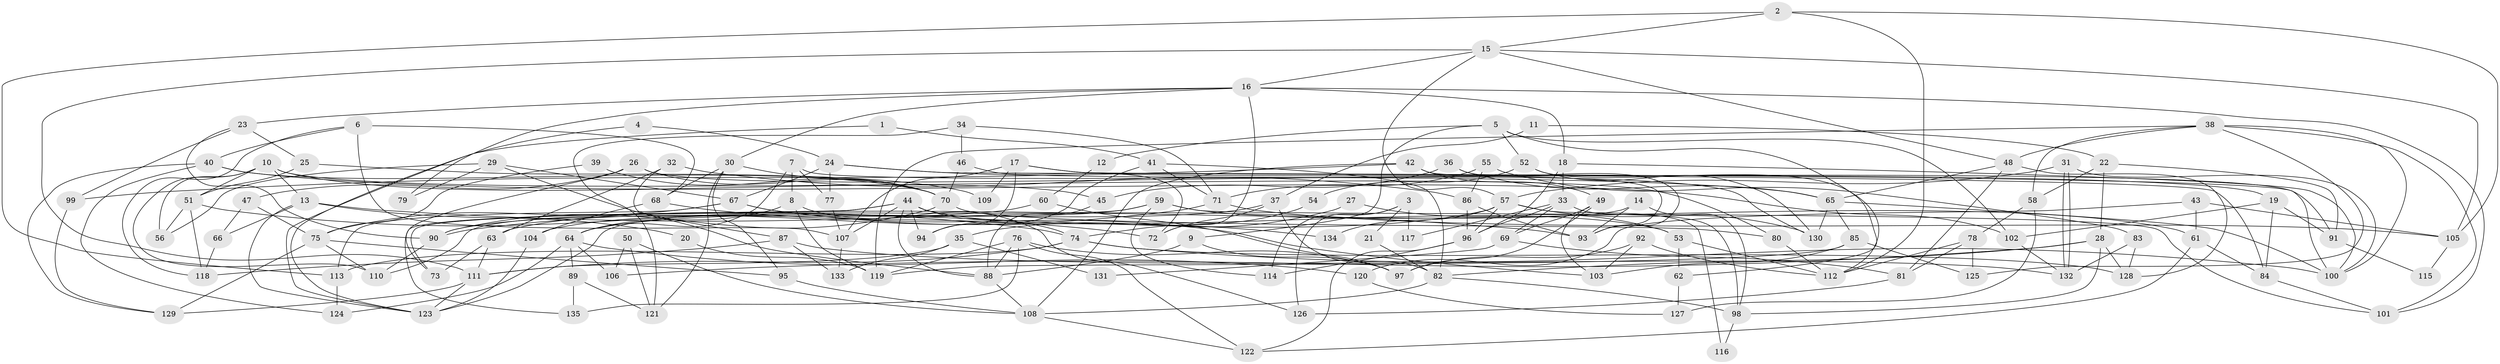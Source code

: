 // Generated by graph-tools (version 1.1) at 2025/15/03/09/25 04:15:06]
// undirected, 135 vertices, 270 edges
graph export_dot {
graph [start="1"]
  node [color=gray90,style=filled];
  1;
  2;
  3;
  4;
  5;
  6;
  7;
  8;
  9;
  10;
  11;
  12;
  13;
  14;
  15;
  16;
  17;
  18;
  19;
  20;
  21;
  22;
  23;
  24;
  25;
  26;
  27;
  28;
  29;
  30;
  31;
  32;
  33;
  34;
  35;
  36;
  37;
  38;
  39;
  40;
  41;
  42;
  43;
  44;
  45;
  46;
  47;
  48;
  49;
  50;
  51;
  52;
  53;
  54;
  55;
  56;
  57;
  58;
  59;
  60;
  61;
  62;
  63;
  64;
  65;
  66;
  67;
  68;
  69;
  70;
  71;
  72;
  73;
  74;
  75;
  76;
  77;
  78;
  79;
  80;
  81;
  82;
  83;
  84;
  85;
  86;
  87;
  88;
  89;
  90;
  91;
  92;
  93;
  94;
  95;
  96;
  97;
  98;
  99;
  100;
  101;
  102;
  103;
  104;
  105;
  106;
  107;
  108;
  109;
  110;
  111;
  112;
  113;
  114;
  115;
  116;
  117;
  118;
  119;
  120;
  121;
  122;
  123;
  124;
  125;
  126;
  127;
  128;
  129;
  130;
  131;
  132;
  133;
  134;
  135;
  1 -- 123;
  1 -- 41;
  2 -- 15;
  2 -- 113;
  2 -- 105;
  2 -- 112;
  3 -- 114;
  3 -- 126;
  3 -- 21;
  3 -- 117;
  4 -- 123;
  4 -- 24;
  5 -- 9;
  5 -- 62;
  5 -- 12;
  5 -- 52;
  5 -- 102;
  6 -- 40;
  6 -- 68;
  6 -- 107;
  6 -- 118;
  7 -- 77;
  7 -- 64;
  7 -- 8;
  7 -- 91;
  8 -- 119;
  8 -- 64;
  8 -- 126;
  9 -- 97;
  9 -- 88;
  10 -- 110;
  10 -- 51;
  10 -- 13;
  10 -- 45;
  10 -- 56;
  10 -- 80;
  11 -- 22;
  11 -- 37;
  12 -- 60;
  13 -- 123;
  13 -- 20;
  13 -- 66;
  13 -- 93;
  14 -- 98;
  14 -- 93;
  14 -- 123;
  15 -- 105;
  15 -- 16;
  15 -- 48;
  15 -- 57;
  15 -- 111;
  16 -- 30;
  16 -- 101;
  16 -- 18;
  16 -- 23;
  16 -- 72;
  16 -- 79;
  17 -- 100;
  17 -- 94;
  17 -- 19;
  17 -- 107;
  17 -- 109;
  18 -- 100;
  18 -- 33;
  18 -- 96;
  19 -- 91;
  19 -- 84;
  19 -- 102;
  20 -- 119;
  21 -- 82;
  22 -- 58;
  22 -- 28;
  22 -- 91;
  23 -- 99;
  23 -- 25;
  23 -- 90;
  24 -- 65;
  24 -- 67;
  24 -- 77;
  24 -- 84;
  25 -- 51;
  25 -- 109;
  26 -- 47;
  26 -- 130;
  26 -- 70;
  26 -- 73;
  27 -- 53;
  27 -- 35;
  28 -- 128;
  28 -- 98;
  28 -- 82;
  28 -- 106;
  29 -- 67;
  29 -- 88;
  29 -- 56;
  29 -- 79;
  30 -- 95;
  30 -- 68;
  30 -- 70;
  30 -- 121;
  31 -- 57;
  31 -- 132;
  31 -- 132;
  31 -- 100;
  32 -- 86;
  32 -- 63;
  32 -- 87;
  33 -- 96;
  33 -- 69;
  33 -- 98;
  33 -- 117;
  34 -- 121;
  34 -- 71;
  34 -- 46;
  35 -- 111;
  35 -- 133;
  35 -- 131;
  36 -- 45;
  36 -- 65;
  36 -- 93;
  37 -- 82;
  37 -- 72;
  37 -- 64;
  38 -- 100;
  38 -- 48;
  38 -- 58;
  38 -- 101;
  38 -- 119;
  38 -- 125;
  39 -- 75;
  39 -- 70;
  40 -- 102;
  40 -- 70;
  40 -- 124;
  40 -- 129;
  41 -- 82;
  41 -- 71;
  41 -- 94;
  42 -- 49;
  42 -- 93;
  42 -- 99;
  42 -- 108;
  43 -- 61;
  43 -- 105;
  43 -- 120;
  44 -- 74;
  44 -- 107;
  44 -- 53;
  44 -- 73;
  44 -- 88;
  44 -- 94;
  44 -- 135;
  45 -- 88;
  46 -- 70;
  46 -- 72;
  47 -- 66;
  47 -- 75;
  48 -- 65;
  48 -- 81;
  48 -- 128;
  49 -- 97;
  49 -- 103;
  49 -- 69;
  50 -- 108;
  50 -- 106;
  50 -- 121;
  51 -- 56;
  51 -- 118;
  51 -- 74;
  52 -- 112;
  52 -- 54;
  52 -- 130;
  53 -- 112;
  53 -- 62;
  54 -- 74;
  55 -- 83;
  55 -- 86;
  55 -- 71;
  57 -- 130;
  57 -- 63;
  57 -- 96;
  57 -- 116;
  57 -- 134;
  58 -- 78;
  58 -- 127;
  59 -- 61;
  59 -- 101;
  59 -- 104;
  59 -- 110;
  59 -- 114;
  60 -- 97;
  60 -- 90;
  61 -- 84;
  61 -- 122;
  62 -- 127;
  63 -- 73;
  63 -- 111;
  64 -- 89;
  64 -- 106;
  64 -- 120;
  64 -- 124;
  65 -- 100;
  65 -- 85;
  65 -- 130;
  66 -- 118;
  67 -- 113;
  67 -- 75;
  67 -- 103;
  67 -- 134;
  68 -- 104;
  68 -- 72;
  69 -- 81;
  69 -- 131;
  70 -- 80;
  70 -- 90;
  71 -- 90;
  71 -- 105;
  74 -- 111;
  74 -- 100;
  74 -- 113;
  74 -- 128;
  75 -- 129;
  75 -- 110;
  75 -- 95;
  76 -- 122;
  76 -- 135;
  76 -- 88;
  76 -- 97;
  76 -- 119;
  77 -- 107;
  78 -- 81;
  78 -- 112;
  78 -- 125;
  80 -- 112;
  81 -- 126;
  82 -- 108;
  82 -- 98;
  83 -- 132;
  83 -- 128;
  84 -- 101;
  85 -- 119;
  85 -- 125;
  85 -- 103;
  86 -- 96;
  86 -- 93;
  87 -- 132;
  87 -- 118;
  87 -- 133;
  88 -- 108;
  89 -- 121;
  89 -- 135;
  90 -- 110;
  91 -- 115;
  92 -- 103;
  92 -- 112;
  92 -- 97;
  95 -- 108;
  96 -- 114;
  96 -- 122;
  98 -- 116;
  99 -- 129;
  102 -- 132;
  104 -- 123;
  105 -- 115;
  107 -- 133;
  108 -- 122;
  111 -- 123;
  111 -- 129;
  113 -- 124;
  120 -- 127;
}
